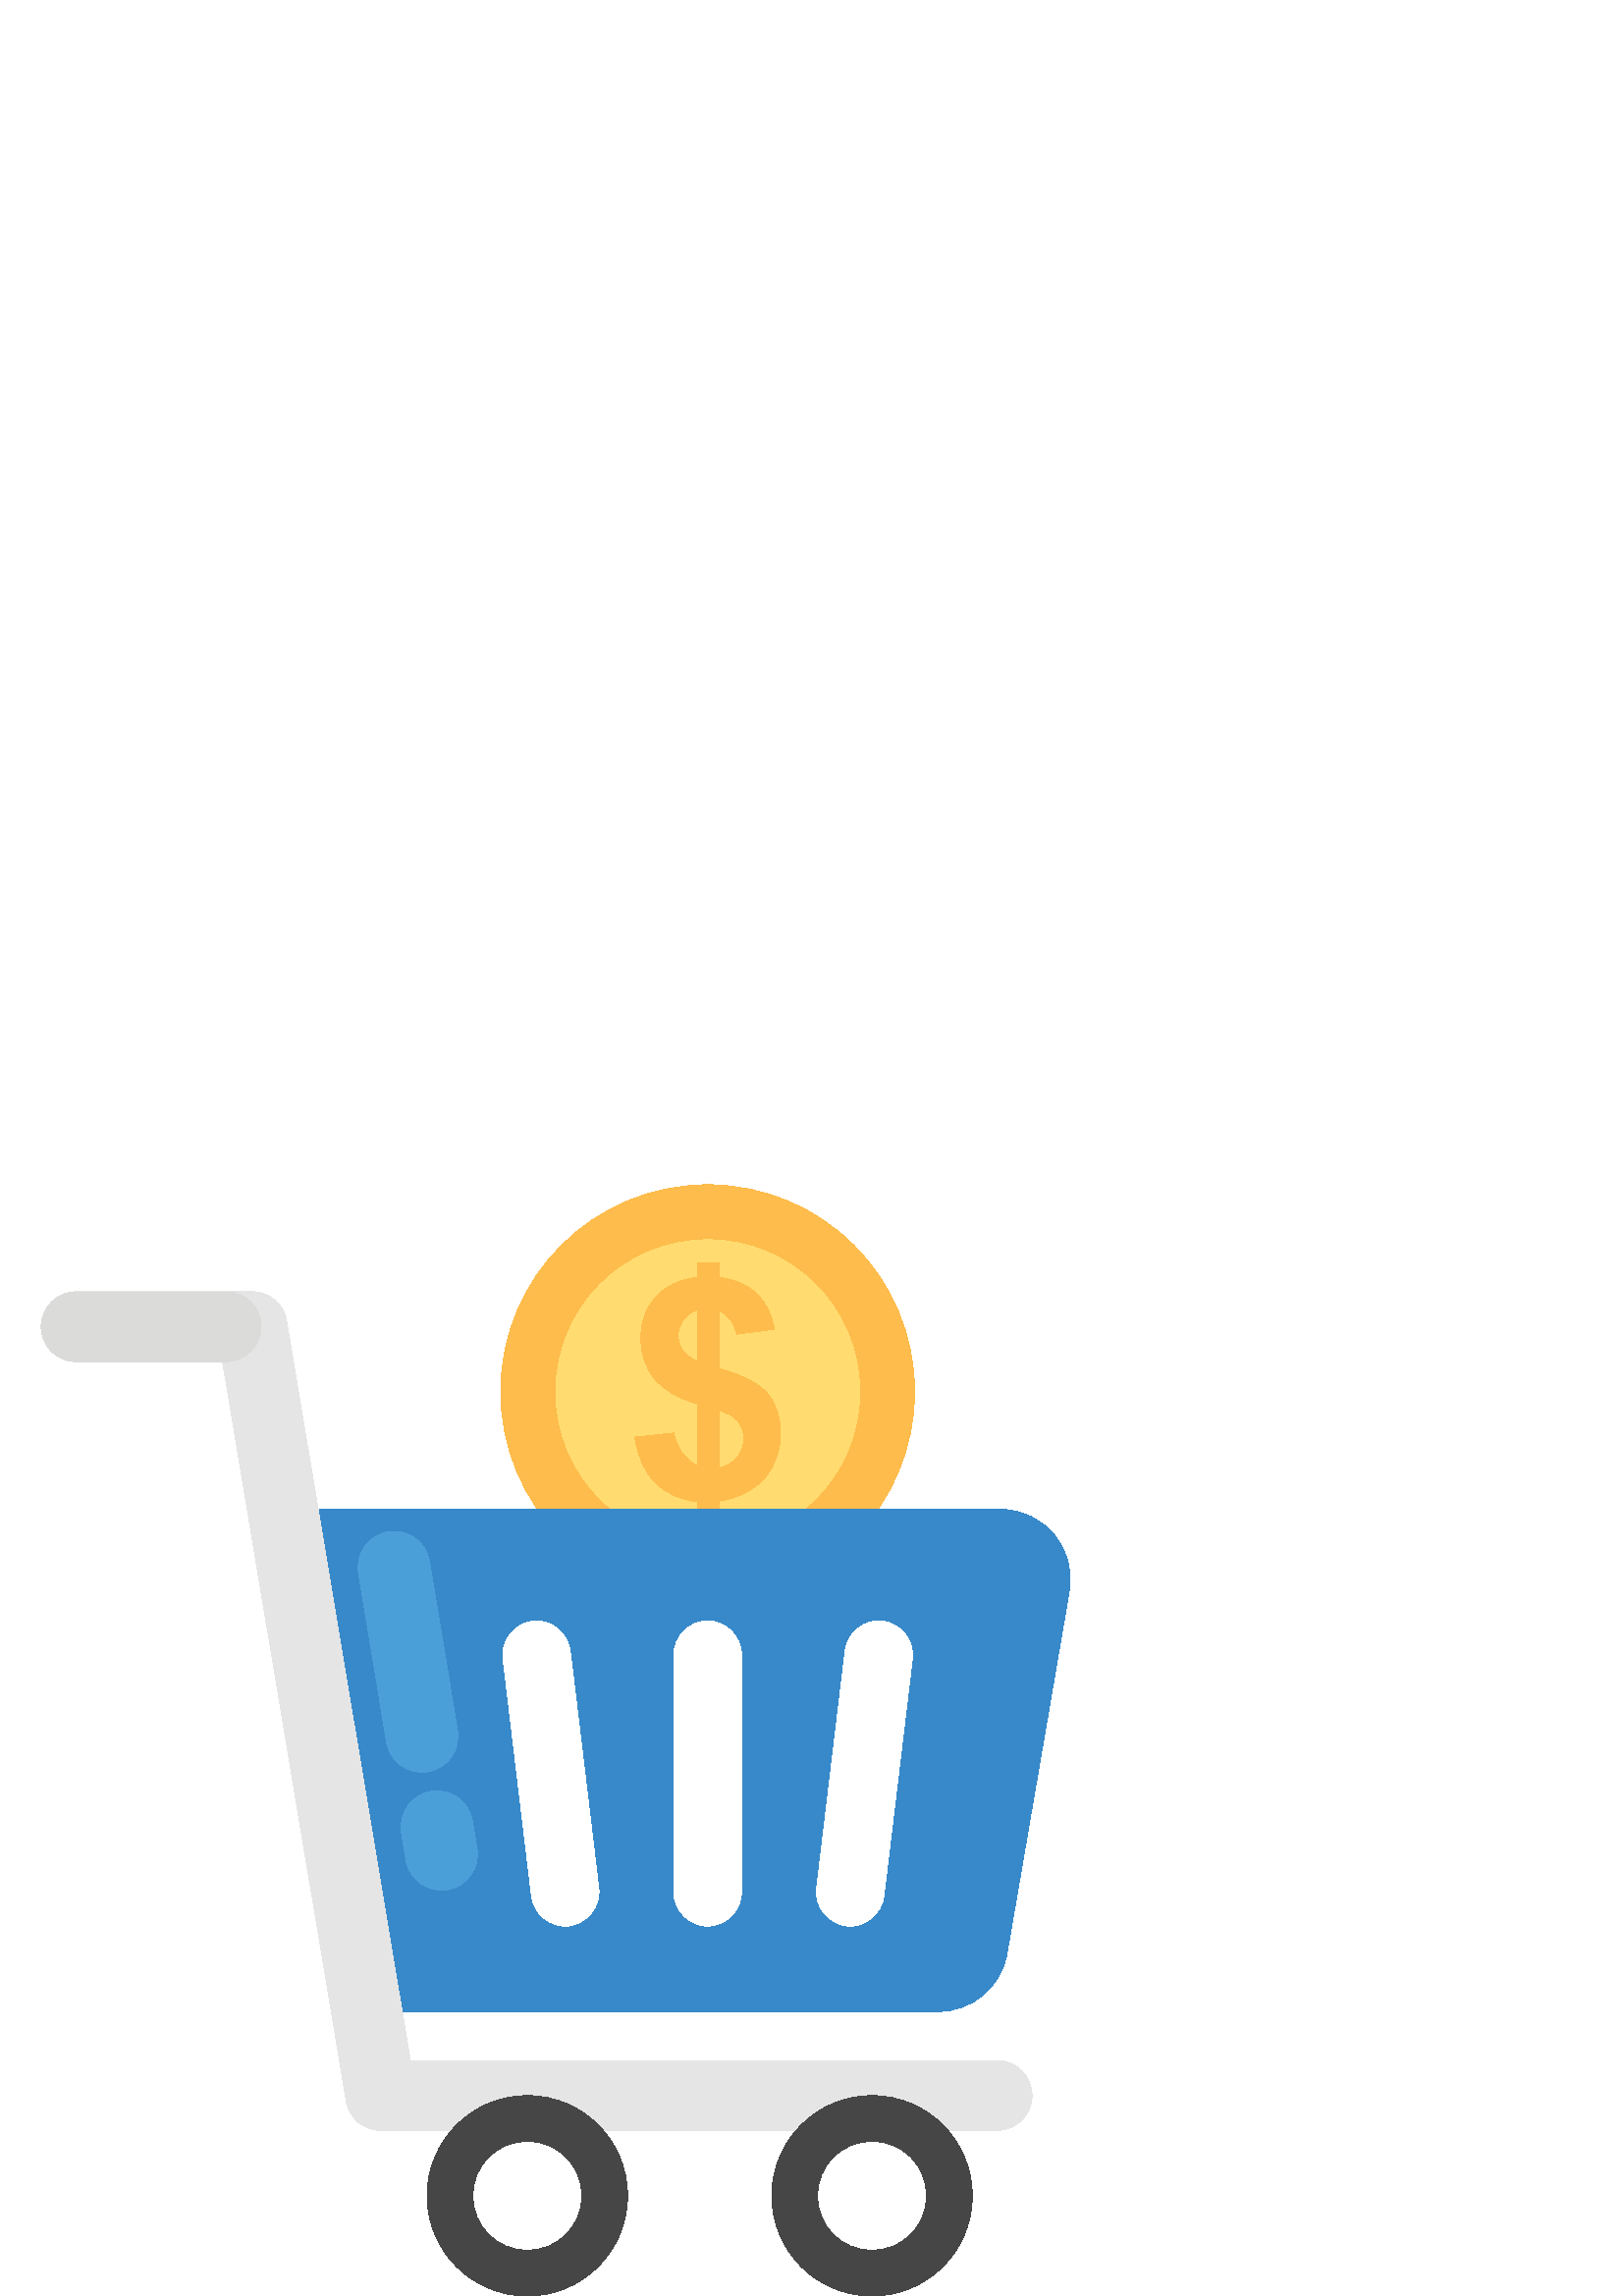 %!PS-Adobe-3.0 EPSF-3.0
%%Pages: 1
%%DocumentData: Clean7Bit
%%LanguageLevel: 2
%%BoundingBox: 15 -1 393 408
%%EndComments
%%BeginProlog
save
50 dict begin
/q { gsave } bind def
/Q { grestore } bind def
/cm { 6 array astore concat } bind def
/w { setlinewidth } bind def
/J { setlinecap } bind def
/j { setlinejoin } bind def
/M { setmiterlimit } bind def
/d { setdash } bind def
/m { moveto } bind def
/l { lineto } bind def
/c { curveto } bind def
/h { closepath } bind def
/re { exch dup neg 3 1 roll 5 3 roll moveto 0 rlineto
      0 exch rlineto 0 rlineto closepath } bind def
/S { stroke } bind def
/f { fill } bind def
/f* { eofill } bind def
/n { newpath } bind def
/W { clip } bind def
/W* { eoclip } bind def
/BT { } bind def
/ET { } bind def
/pdfmark where { pop globaldict /?pdfmark /exec load put }
    { globaldict begin /?pdfmark /pop load def /pdfmark
    /cleartomark load def end } ifelse
/BDC { mark 3 1 roll /BDC pdfmark } bind def
/EMC { mark /EMC pdfmark } bind def
/cairo_store_point { /cairo_point_y exch def /cairo_point_x exch def } def
/Tj { show currentpoint cairo_store_point } bind def
/TJ {
  {
    dup
    type /stringtype eq
    { show } { -0.001 mul 0 cairo_font_matrix dtransform rmoveto } ifelse
  } forall
  currentpoint cairo_store_point
} bind def
/cairo_selectfont { cairo_font_matrix aload pop pop pop 0 0 6 array astore
    cairo_font exch selectfont cairo_point_x cairo_point_y moveto } bind def
/Tf { pop /cairo_font exch def /cairo_font_matrix where
      { pop cairo_selectfont } if } bind def
/Td { matrix translate cairo_font_matrix matrix concatmatrix dup
      /cairo_font_matrix exch def dup 4 get exch 5 get cairo_store_point
      /cairo_font where { pop cairo_selectfont } if } bind def
/Tm { 2 copy 8 2 roll 6 array astore /cairo_font_matrix exch def
      cairo_store_point /cairo_font where { pop cairo_selectfont } if } bind def
/g { setgray } bind def
/rg { setrgbcolor } bind def
/d1 { setcachedevice } bind def
%%EndProlog
%%BeginSetup
%%EndSetup
%%Page: 1 1
%%BeginPageSetup
%%PageBoundingBox: 15 -1 393 408
%%EndPageSetup
q 15 -1 378 409 rectclip q
0.992 0.737 0.294 rg
335.344 331.659 m 335.344 289.761 301.379 255.796 259.477 255.796 c 217.578
 255.796 183.613 289.761 183.613 331.659 c 183.613 373.562 217.578 407.526
 259.477 407.526 c 301.379 407.526 335.344 373.562 335.344 331.659 c h
335.344 331.659 m f
1 0.859 0.439 rg
315.234 331.659 m 315.234 300.894 290.293 275.956 259.527 275.956 c 228.762
 275.956 203.824 300.894 203.824 331.659 c 203.824 362.425 228.762 387.366
 259.527 387.366 c 290.293 387.366 315.234 362.425 315.234 331.659 c h
315.234 331.659 m f
0.992 0.737 0.294 rg
255.664 304.37 m 255.664 327.233 l 248.535 329.269 243.312 332.351 239.969
 336.472 c 236.641 340.597 234.977 345.612 234.977 351.499 c 234.977 357.464
 236.859 362.472 240.625 366.526 c 244.387 370.585 249.402 372.929 255.652
 373.542 c 255.652 378.956 l 263.562 378.956 l 263.562 373.554 l 269.348
 372.862 273.941 370.894 277.359 367.628 c 280.777 364.378 282.965 360.015
 283.898 354.562 c 270.102 352.757 l 269.27 357.042 267.082 359.96 263.547
 361.483 c 263.547 340.147 l 272.277 337.78 278.23 334.722 281.391 330.956
 c 284.555 327.194 286.141 322.366 286.141 316.468 c 286.141 309.89 284.145
 304.331 280.164 299.827 c 276.18 295.323 270.641 292.558 263.547 291.534
 c 263.547 284.351 l 255.637 284.351 l 255.637 291.276 l 249.34 292.046 
244.234 294.386 240.305 298.315 c 236.375 302.245 233.863 307.788 232.777
 314.956 c 247.012 316.48 l 247.586 313.573 248.688 311.054 250.289 308.952
 c 251.914 306.855 253.703 305.319 255.664 304.37 c h
255.664 361.663 m 253.512 360.933 251.809 359.706 250.531 357.952 c 249.262
 356.21 248.625 354.28 248.625 352.167 c 248.625 350.233 249.199 348.44 
250.363 346.792 c 251.527 345.14 253.297 343.796 255.652 342.784 c 255.652
 361.663 l h
263.574 303.616 m 266.301 304.128 268.527 305.394 270.23 307.405 c 271.945
 309.429 272.789 311.796 272.789 314.522 c 272.789 316.952 272.074 319.065
 270.641 320.819 c 269.207 322.585 266.852 323.94 263.574 324.89 c h
263.574 303.616 m f
0.216 0.537 0.788 rg
366.832 288.472 m 106.363 288.472 l 136.867 104.347 l 343.984 104.347 l
 356.449 104.347 367.102 113.319 369.211 125.605 c 392.047 258.534 l 394.746
 274.175 382.703 288.472 366.832 288.472 c h
208.395 135.308 m 201.457 134.655 195.121 139.749 194.465 146.866 c 184.008
 233.995 l 183.355 241.05 188.527 247.269 195.566 247.937 c 202.594 248.589
 208.84 243.417 209.492 236.378 c 219.953 149.249 l 220.605 142.194 215.422
 135.976 208.395 135.308 c h
272.277 148.058 m 272.277 140.98 266.543 135.257 259.477 135.257 c 252.41
 135.257 246.676 140.98 246.676 148.058 c 246.676 235.187 l 246.676 242.265
 252.41 247.987 259.477 247.987 c 266.543 247.987 272.277 242.265 272.277
 235.187 c h
324.488 146.866 m 323.836 139.749 317.5 134.655 310.562 135.308 c 303.523
 135.976 298.34 142.194 299.004 149.249 c 309.461 236.378 l 310.102 243.417
 316.336 248.616 323.387 247.937 c 330.43 247.269 335.613 241.05 334.945
 233.995 c h
324.488 146.866 m f
0.898 g
365.602 60.737 m 139.605 60.737 l 133.348 60.737 128.008 65.253 126.984
 71.425 c 81.598 342.706 l 27.914 342.706 l 20.848 342.706 15.113 348.429
 15.113 355.507 c 15.113 362.585 20.848 368.308 27.914 368.308 c 92.449 
368.308 l 98.711 368.308 104.047 363.788 105.07 357.62 c 150.445 86.335 
l 365.602 86.335 l 372.668 86.335 378.402 80.616 378.402 73.534 c 378.402
 66.456 372.668 60.737 365.602 60.737 c h
365.602 60.737 m f
0.859 0.863 0.851 rg
95.738 355.456 m 95.738 348.417 89.98 342.655 82.941 342.655 c 27.898 342.655
 l 20.859 342.655 15.102 348.417 15.102 355.456 c 15.102 362.624 20.859 
368.257 27.898 368.257 c 82.941 368.257 l 89.98 368.257 95.738 362.624 95.738
 355.456 c h
95.738 355.456 m f
0.275 g
230.102 36.749 m 230.102 16.452 213.648 -0.001 193.352 -0.001 c 173.059
 -0.001 156.605 16.452 156.605 36.749 c 156.605 57.046 173.059 73.499 193.352
 73.499 c 213.648 73.499 230.102 57.046 230.102 36.749 c h
230.102 36.749 m f
1 g
212.926 36.749 m 212.926 25.94 204.16 17.179 193.352 17.179 c 182.543 17.179
 173.781 25.94 173.781 36.749 c 173.781 47.558 182.543 56.319 193.352 56.319
 c 204.16 56.319 212.926 47.558 212.926 36.749 c h
212.926 36.749 m f
0.275 g
356.488 36.749 m 356.488 16.452 340.035 -0.001 319.738 -0.001 c 299.445
 -0.001 282.992 16.452 282.992 36.749 c 282.992 57.046 299.445 73.499 319.738
 73.499 c 340.035 73.499 356.488 57.046 356.488 36.749 c h
356.488 36.749 m f
1 g
339.312 36.749 m 339.312 25.94 330.551 17.179 319.738 17.179 c 308.93 17.179
 300.168 25.94 300.168 36.749 c 300.168 47.558 308.93 56.319 319.738 56.319
 c 330.551 56.319 339.312 47.558 339.312 36.749 c h
339.312 36.749 m f
0.294 0.624 0.847 rg
158.074 185.062 m 150.895 183.87 146.043 177.101 147.234 169.921 c 148.898
 159.858 l 150.09 152.679 156.859 147.827 164.039 149.019 c 171.223 150.206
 176.074 156.98 174.883 164.159 c 173.219 174.222 l 172.027 181.401 165.258
 186.241 158.074 185.062 c h
158.074 185.062 m f
142.332 280.269 m 135.152 279.077 130.301 272.308 131.492 265.128 c 141.742
 203.124 l 142.934 195.94 149.703 191.093 156.887 192.28 c 164.066 193.472
 168.918 200.245 167.727 207.425 c 157.473 269.429 l 156.285 276.608 149.5
 281.46 142.332 280.269 c h
142.332 280.269 m f
Q Q
showpage
%%Trailer
end restore
%%EOF

